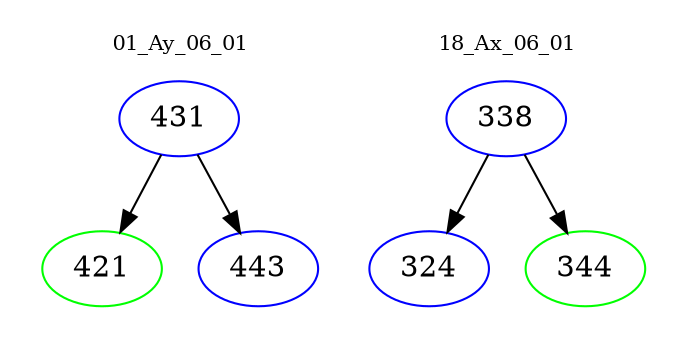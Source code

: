 digraph{
subgraph cluster_0 {
color = white
label = "01_Ay_06_01";
fontsize=10;
T0_431 [label="431", color="blue"]
T0_431 -> T0_421 [color="black"]
T0_421 [label="421", color="green"]
T0_431 -> T0_443 [color="black"]
T0_443 [label="443", color="blue"]
}
subgraph cluster_1 {
color = white
label = "18_Ax_06_01";
fontsize=10;
T1_338 [label="338", color="blue"]
T1_338 -> T1_324 [color="black"]
T1_324 [label="324", color="blue"]
T1_338 -> T1_344 [color="black"]
T1_344 [label="344", color="green"]
}
}
